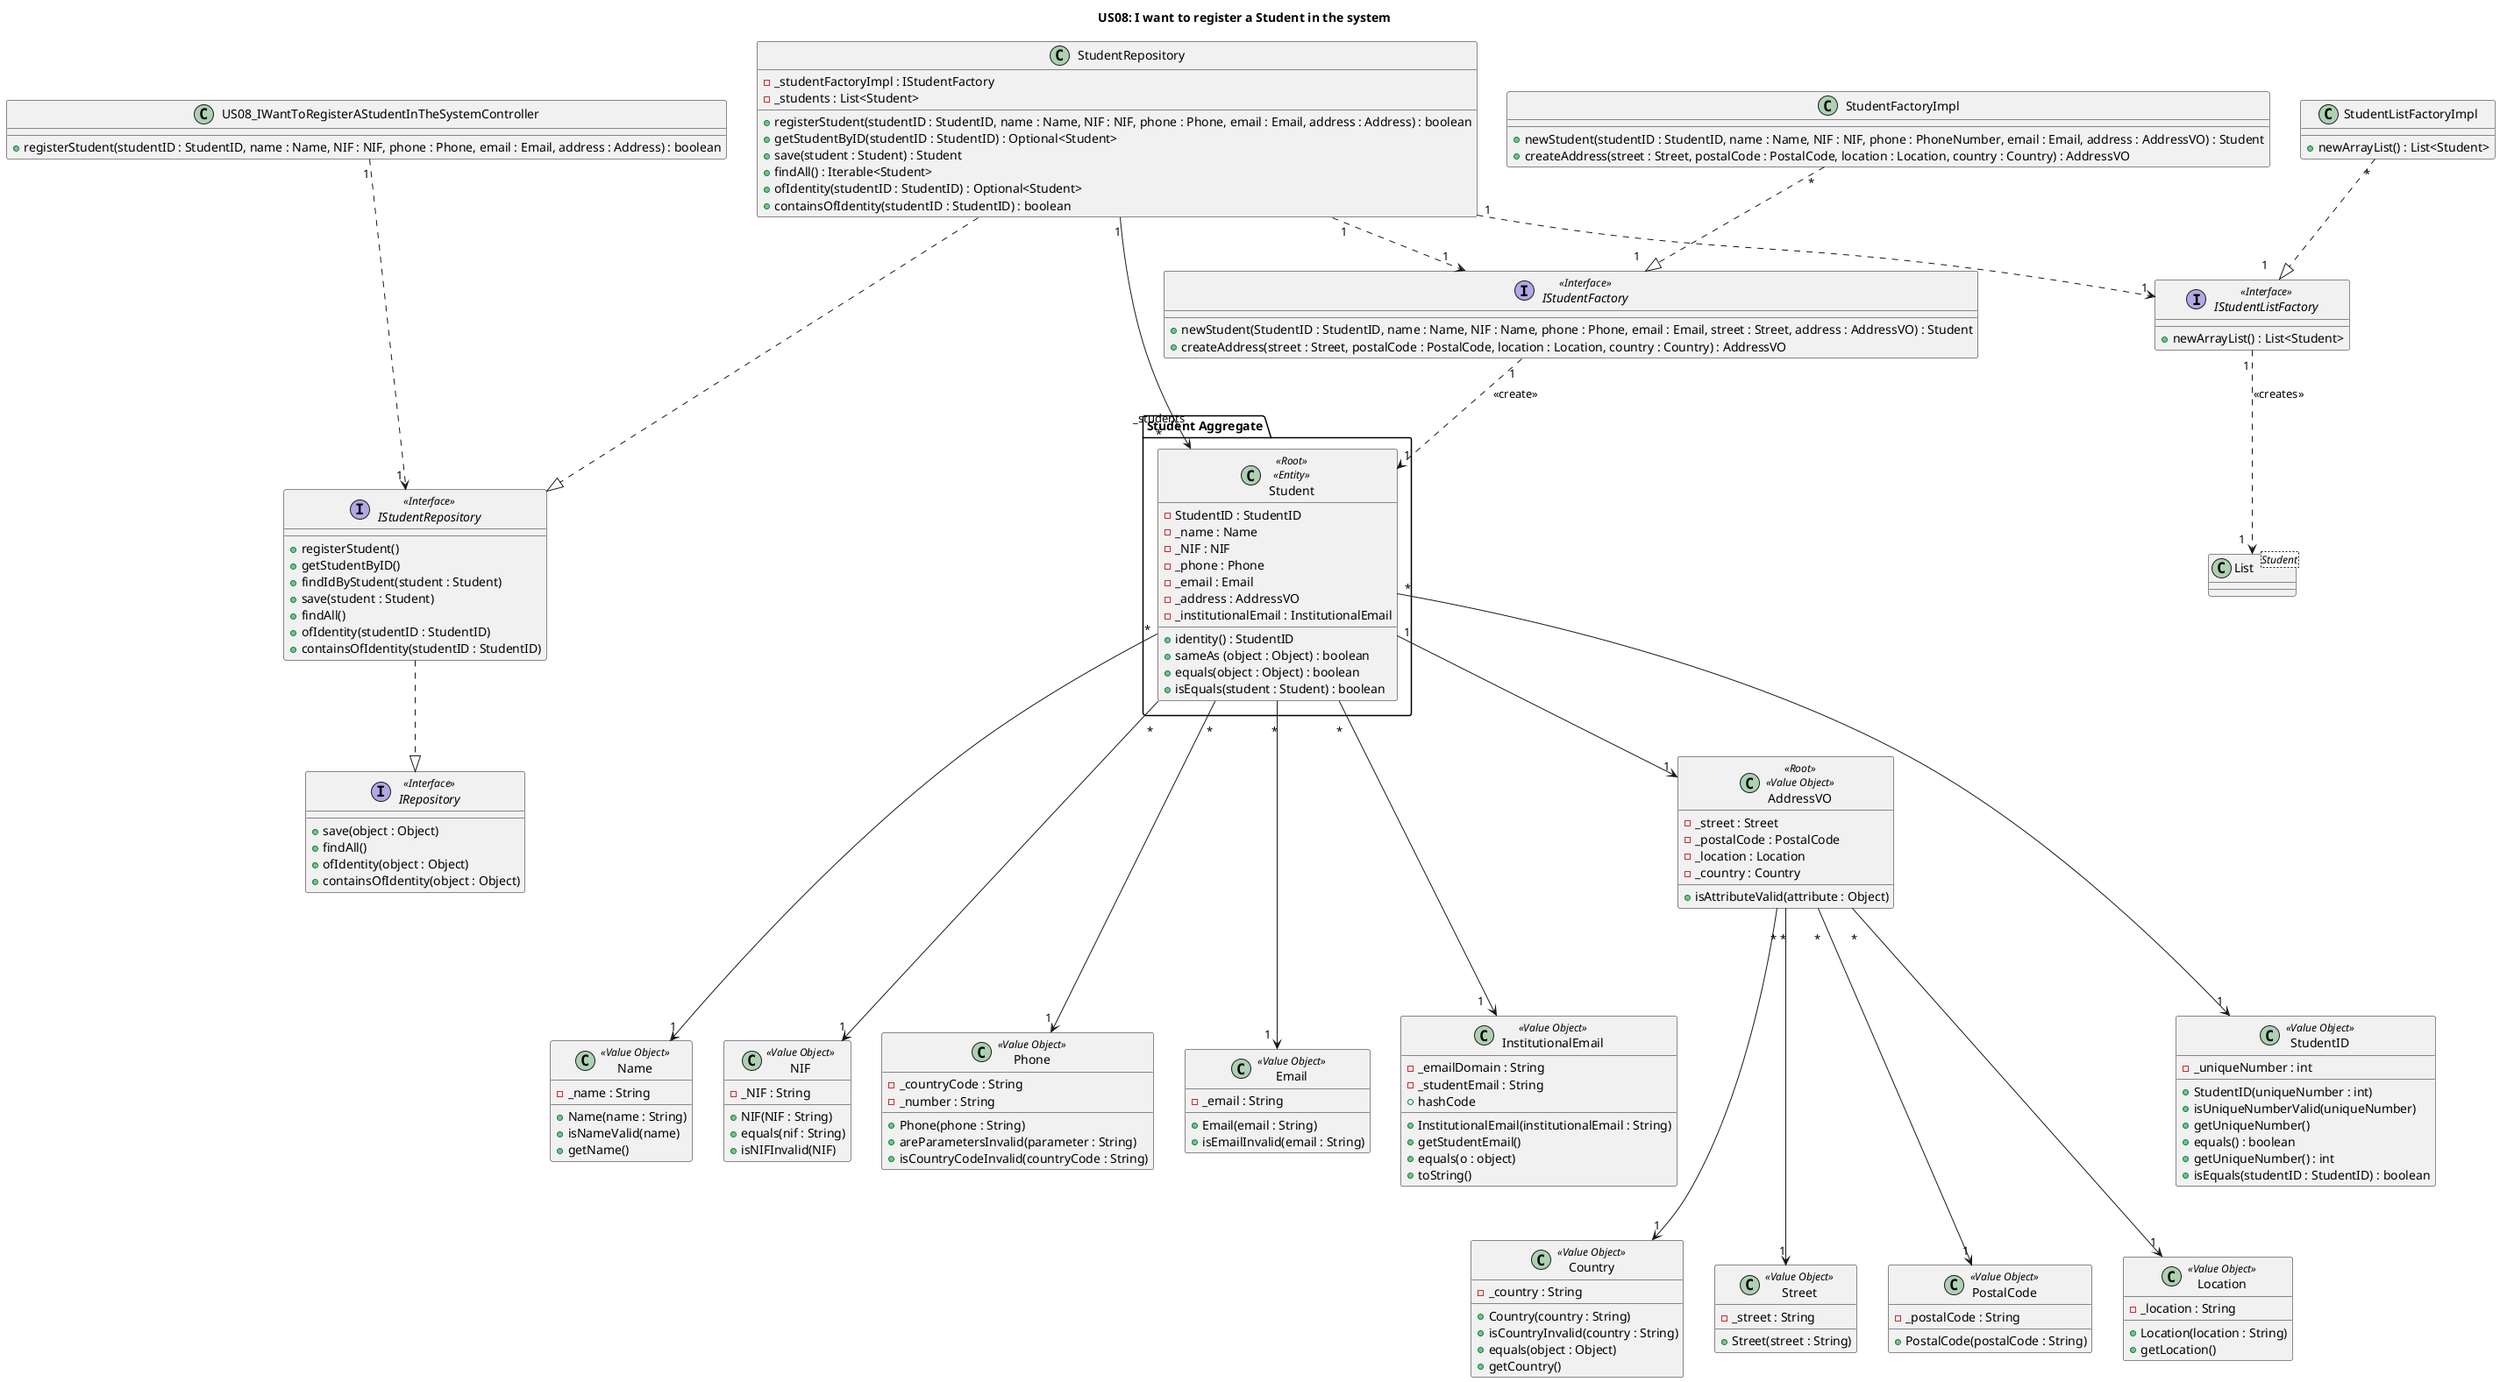 @startuml
title US08: I want to register a Student in the system


class US08_IWantToRegisterAStudentInTheSystemController {
    + registerStudent(studentID : StudentID, name : Name, NIF : NIF, phone : Phone, email : Email, address : Address) : boolean
}

class StudentRepository {
    - _studentFactoryImpl : IStudentFactory
    - _students : List<Student>
    + registerStudent(studentID : StudentID, name : Name, NIF : NIF, phone : Phone, email : Email, address : Address) : boolean
    + getStudentByID(studentID : StudentID) : Optional<Student>
    + save(student : Student) : Student
    + findAll() : Iterable<Student>
    + ofIdentity(studentID : StudentID) : Optional<Student>
    + containsOfIdentity(studentID : StudentID) : boolean
}

package "Student Aggregate" {
    class Student <<Root>> <<Entity>> {
        - StudentID : StudentID
        - _name : Name
        - _NIF : NIF
        - _phone : Phone
        - _email : Email
        - _address : AddressVO
        - _institutionalEmail : InstitutionalEmail
        + identity() : StudentID
        + sameAs (object : Object) : boolean
        + equals(object : Object) : boolean
        + isEquals(student : Student) : boolean
    }
}

class AddressVO <<Root>> <<Value Object>> {
    - _street : Street
    - _postalCode : PostalCode
    - _location : Location
    - _country : Country
    + isAttributeValid(attribute : Object)
}

class StudentID <<Value Object>> {
    -_uniqueNumber : int
    + StudentID(uniqueNumber : int)
    + isUniqueNumberValid(uniqueNumber)
    + getUniqueNumber()
    + equals() : boolean
    + getUniqueNumber() : int
    + isEquals(studentID : StudentID) : boolean
}

class Name <<Value Object>> {
    -_name : String
    + Name(name : String)
    + isNameValid(name)
    + getName()
}

class NIF <<Value Object>> {
    -_NIF : String
    + NIF(NIF : String)
    + equals(nif : String)
    + isNIFInvalid(NIF)
}

class Phone <<Value Object>> {
    -_countryCode : String
    -_number : String
    + Phone(phone : String)
    + areParametersInvalid(parameter : String)
    + isCountryCodeInvalid(countryCode : String)
}

class Email <<Value Object>> {
    -_email : String
    + Email(email : String)
    + isEmailInvalid(email : String)
}

class InstitutionalEmail <<Value Object>> {
    -_emailDomain : String
    -_studentEmail : String
    + InstitutionalEmail(institutionalEmail : String)
    + getStudentEmail()
    + equals(o : object)
    + hashCode
    + toString()
}

class Street <<Value Object>> {
    -_street : String
    + Street(street : String)
}

class PostalCode <<Value Object>> {
    -_postalCode : String
    + PostalCode(postalCode : String)
}

class Location <<Value Object>> {
    -_location : String
    + Location(location : String)
    + getLocation()
}

class Country <<Value Object>> {
    -_country : String
    + Country(country : String)
    + isCountryInvalid(country : String)
    + equals(object : Object)
    + getCountry()
}

interface IStudentFactory <<Interface>> {
    + newStudent(StudentID : StudentID, name : Name, NIF : Name, phone : Phone, email : Email, street : Street, address : AddressVO) : Student
    + createAddress(street : Street, postalCode : PostalCode, location : Location, country : Country) : AddressVO
}

class StudentFactoryImpl {
    + newStudent(studentID : StudentID, name : Name, NIF : NIF, phone : PhoneNumber, email : Email, address : AddressVO) : Student
    + createAddress(street : Street, postalCode : PostalCode, location : Location, country : Country) : AddressVO
}

interface IStudentListFactory <<Interface>> {
    + newArrayList() : List<Student>
}

class StudentListFactoryImpl {
    + newArrayList() : List<Student>
}

class List<Student> {}

interface IStudentRepository <<Interface>> {
    +registerStudent()
    +getStudentByID()
    + findIdByStudent(student : Student)
    + save(student : Student)
    + findAll()
    + ofIdentity(studentID : StudentID)
    + containsOfIdentity(studentID : StudentID)
}

interface IRepository <<Interface>> {
    + save(object : Object)
    + findAll()
    + ofIdentity(object : Object)
    + containsOfIdentity(object : Object)
}

US08_IWantToRegisterAStudentInTheSystemController "1" ...> "1 " IStudentRepository
StudentRepository "1" ..> "1" IStudentFactory
StudentRepository "1" ---> "_students\n*" Student
StudentRepository "1" ..> "1" IStudentListFactory
IStudentListFactory "1 " ..> "1  " List: <<creates>>
Student "1" --> "1" AddressVO
StudentFactoryImpl "*" ..|> "1     " IStudentFactory
StudentListFactoryImpl "*" ..|> "1     " IStudentListFactory
IStudentFactory "1" ..> "1" Student: <<create>>
StudentRepository ...|> IStudentRepository
IStudentRepository ..|> IRepository
Student "*" ----> "1" StudentID
Student "*" ----> "1" Name
Student "\n *" ----> "1  " Email
Student "\n *" ----> "1   " InstitutionalEmail
Student "\n *" ----> "1 " Phone
Student "\n *" ----> "1 " NIF
AddressVO "\n *" ----> "1" Street
AddressVO "\n *" ----> "1" PostalCode
AddressVO "\n *" ----> "1" Location
AddressVO "\n *" ----> "1" Country

@enduml